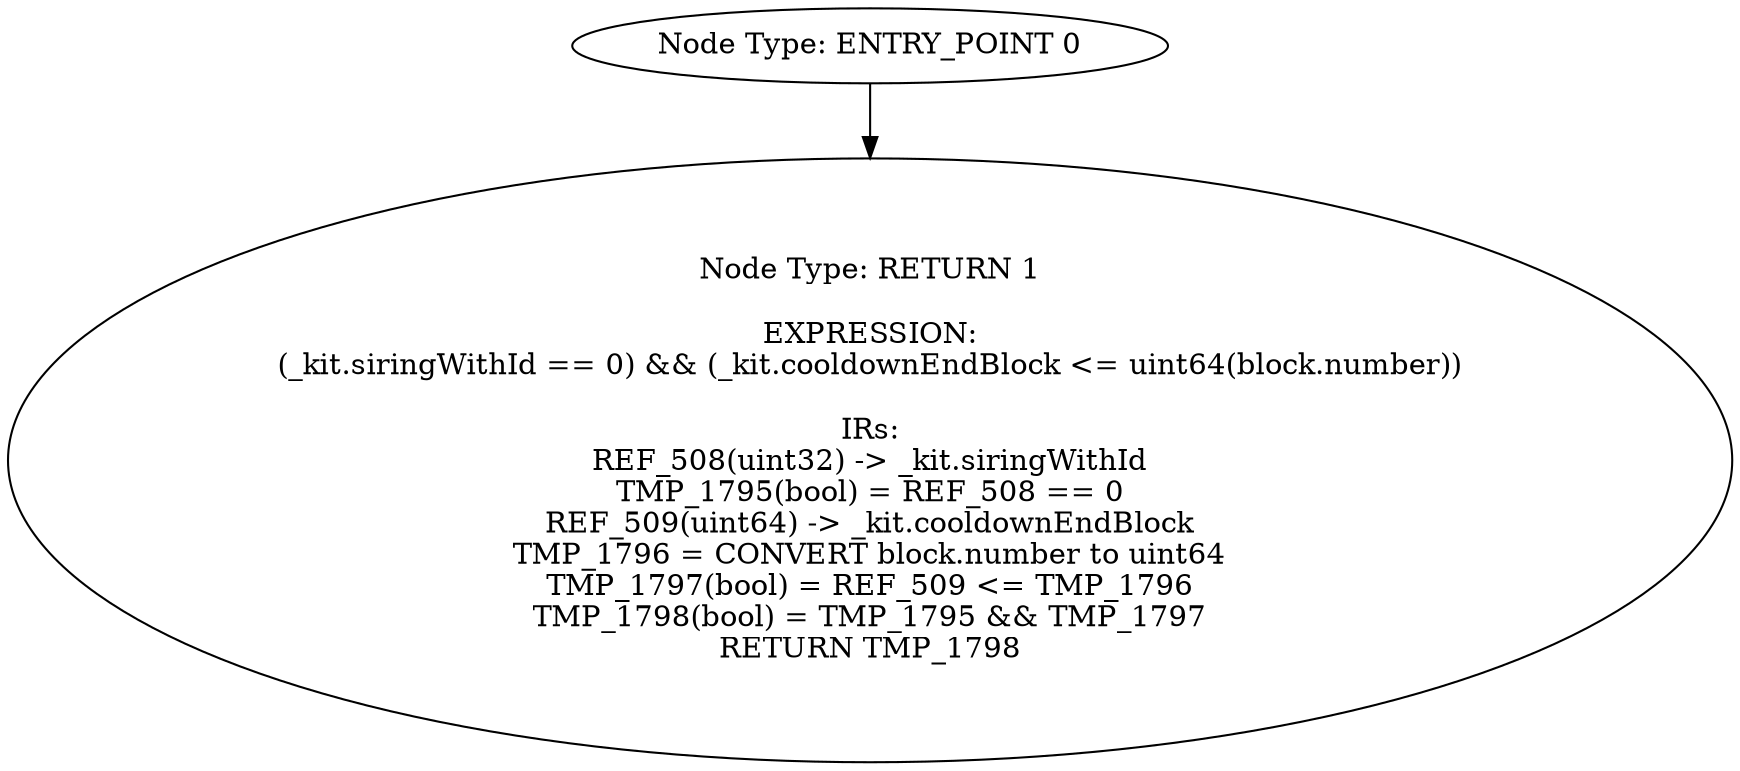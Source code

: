 digraph{
0[label="Node Type: ENTRY_POINT 0
"];
0->1;
1[label="Node Type: RETURN 1

EXPRESSION:
(_kit.siringWithId == 0) && (_kit.cooldownEndBlock <= uint64(block.number))

IRs:
REF_508(uint32) -> _kit.siringWithId
TMP_1795(bool) = REF_508 == 0
REF_509(uint64) -> _kit.cooldownEndBlock
TMP_1796 = CONVERT block.number to uint64
TMP_1797(bool) = REF_509 <= TMP_1796
TMP_1798(bool) = TMP_1795 && TMP_1797
RETURN TMP_1798"];
}
